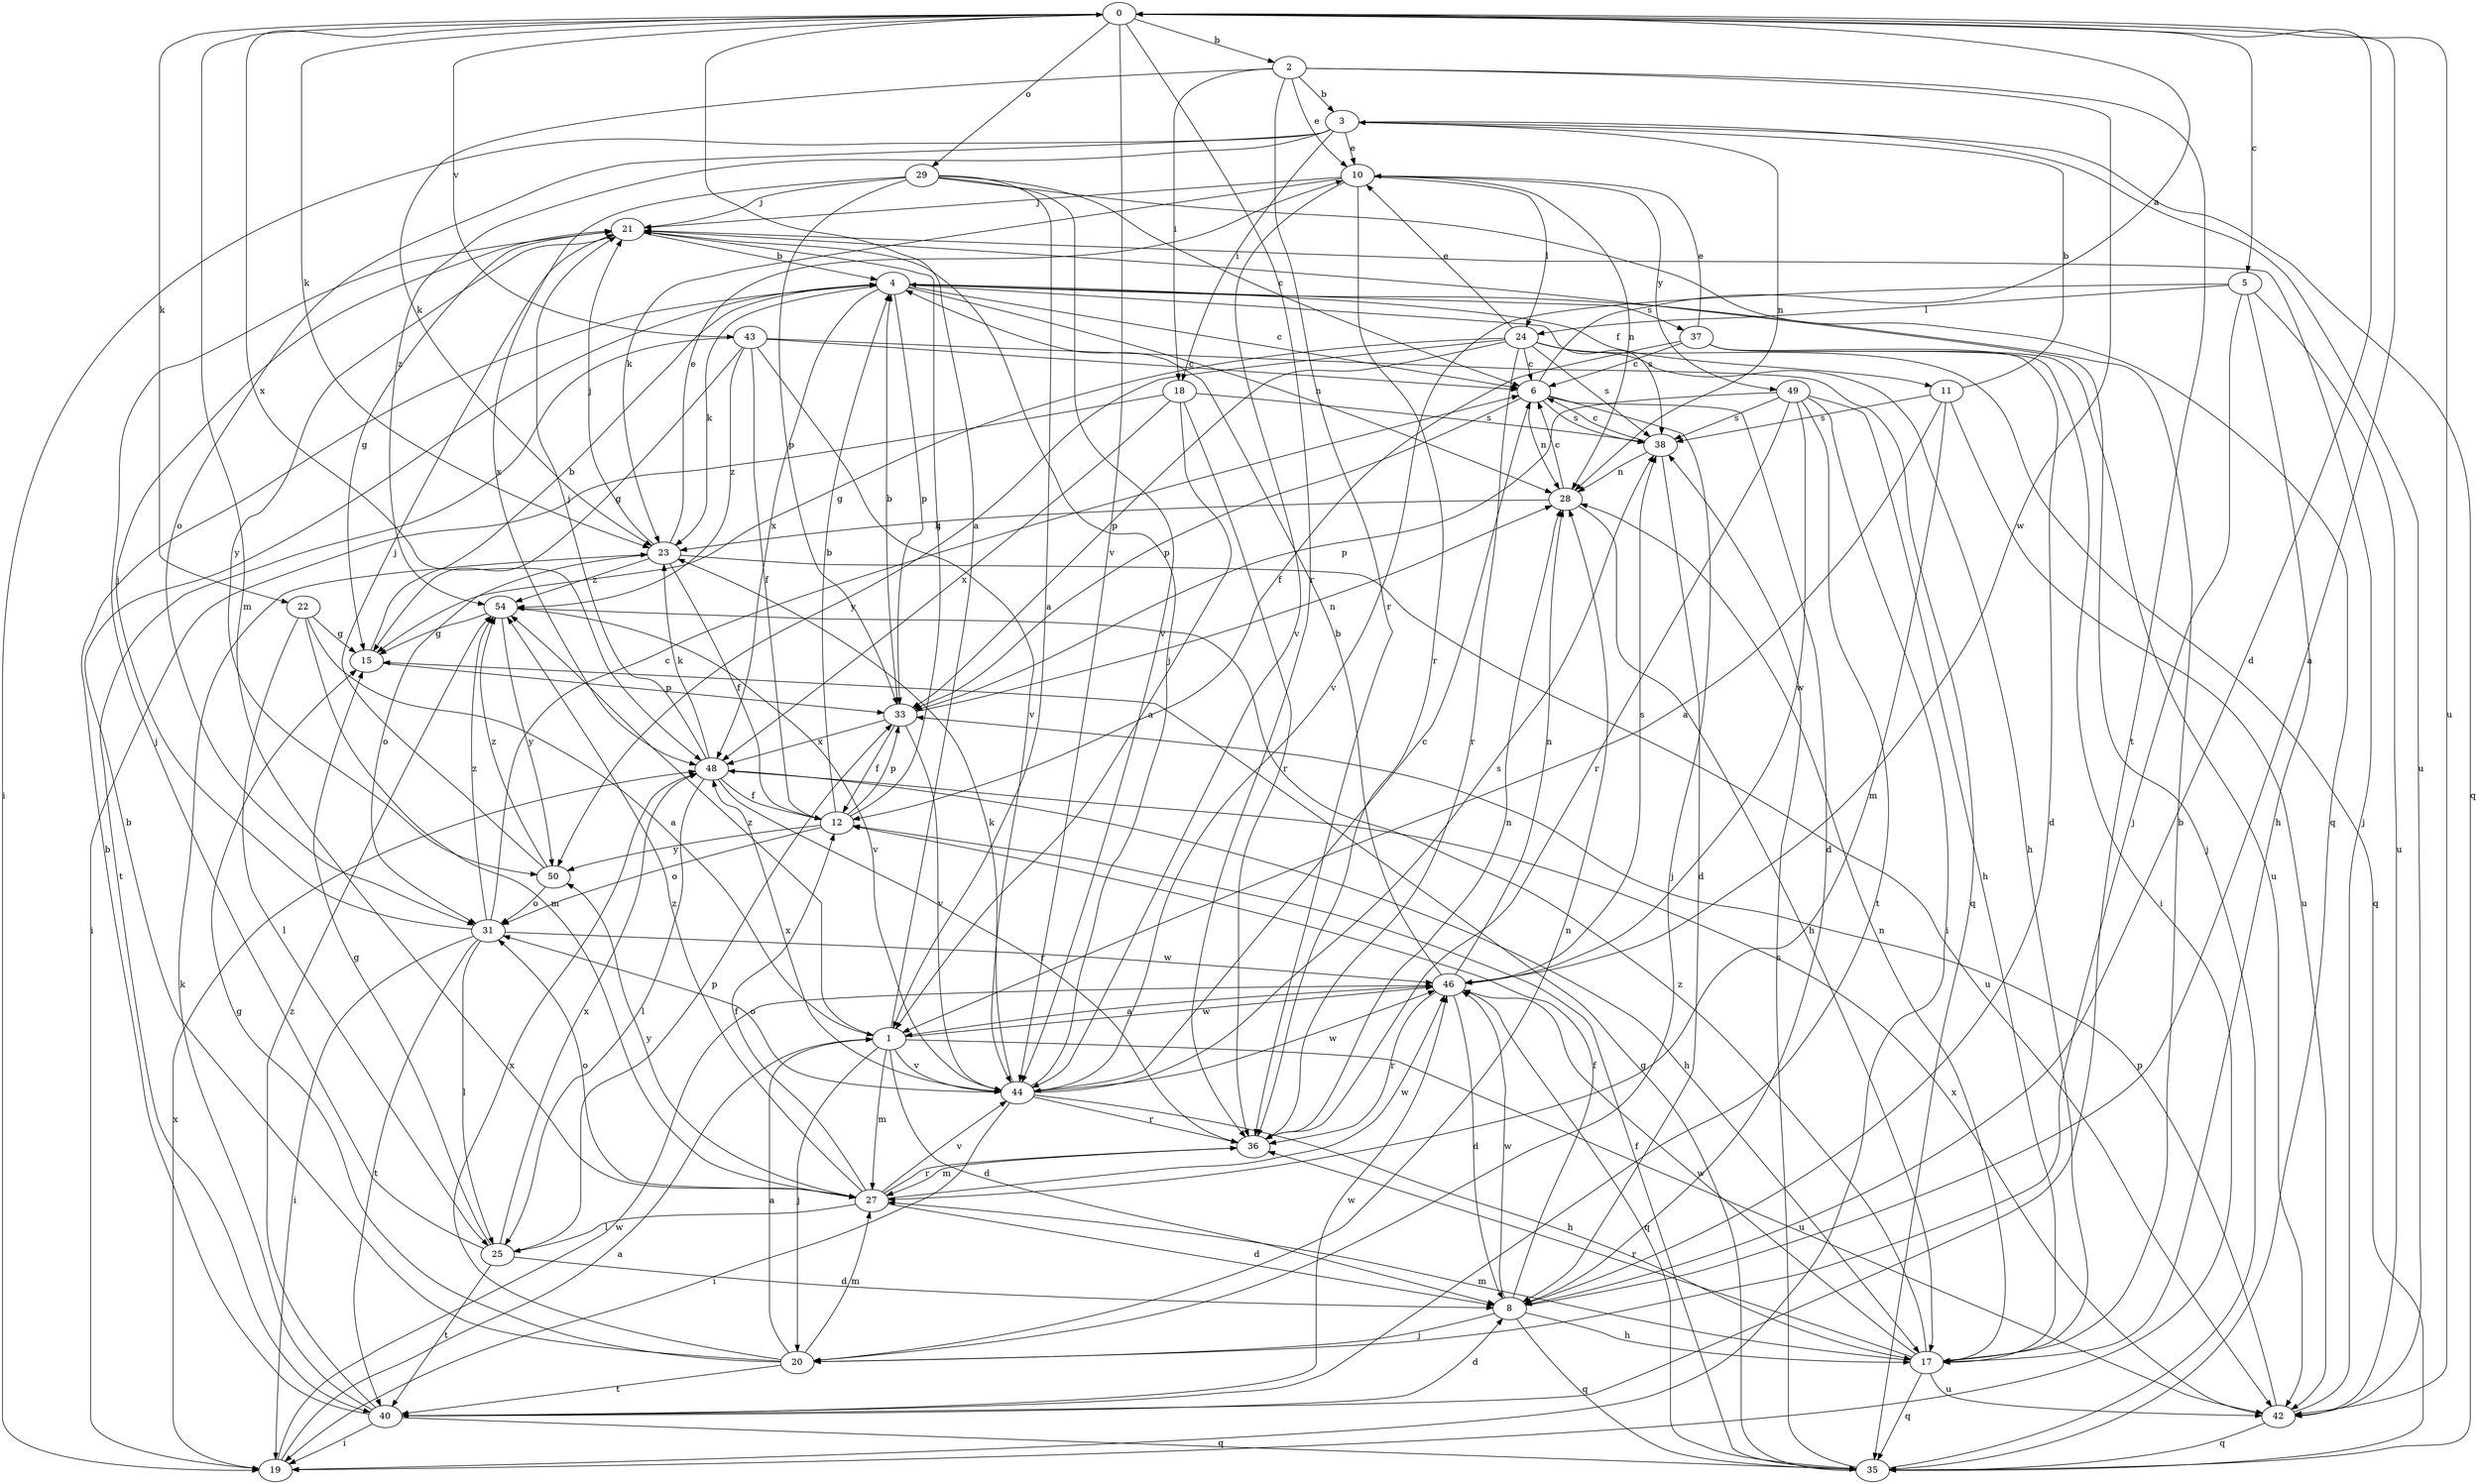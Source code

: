 strict digraph  {
0;
1;
2;
3;
4;
5;
6;
8;
10;
11;
12;
15;
17;
18;
19;
20;
21;
22;
23;
24;
25;
27;
28;
29;
31;
33;
35;
36;
37;
38;
40;
42;
43;
44;
46;
48;
49;
50;
54;
0 -> 2  [label=b];
0 -> 5  [label=c];
0 -> 8  [label=d];
0 -> 22  [label=k];
0 -> 23  [label=k];
0 -> 27  [label=m];
0 -> 29  [label=o];
0 -> 36  [label=r];
0 -> 42  [label=u];
0 -> 43  [label=v];
0 -> 44  [label=v];
0 -> 48  [label=x];
1 -> 0  [label=a];
1 -> 8  [label=d];
1 -> 20  [label=j];
1 -> 27  [label=m];
1 -> 42  [label=u];
1 -> 44  [label=v];
1 -> 46  [label=w];
1 -> 54  [label=z];
2 -> 3  [label=b];
2 -> 10  [label=e];
2 -> 18  [label=i];
2 -> 23  [label=k];
2 -> 36  [label=r];
2 -> 40  [label=t];
2 -> 46  [label=w];
3 -> 10  [label=e];
3 -> 18  [label=i];
3 -> 19  [label=i];
3 -> 28  [label=n];
3 -> 31  [label=o];
3 -> 35  [label=q];
3 -> 42  [label=u];
3 -> 54  [label=z];
4 -> 6  [label=c];
4 -> 11  [label=f];
4 -> 23  [label=k];
4 -> 28  [label=n];
4 -> 33  [label=p];
4 -> 37  [label=s];
4 -> 38  [label=s];
4 -> 48  [label=x];
5 -> 17  [label=h];
5 -> 20  [label=j];
5 -> 24  [label=l];
5 -> 42  [label=u];
5 -> 44  [label=v];
6 -> 0  [label=a];
6 -> 8  [label=d];
6 -> 20  [label=j];
6 -> 28  [label=n];
6 -> 33  [label=p];
6 -> 38  [label=s];
8 -> 0  [label=a];
8 -> 12  [label=f];
8 -> 17  [label=h];
8 -> 20  [label=j];
8 -> 35  [label=q];
8 -> 46  [label=w];
10 -> 21  [label=j];
10 -> 23  [label=k];
10 -> 24  [label=l];
10 -> 28  [label=n];
10 -> 36  [label=r];
10 -> 44  [label=v];
10 -> 49  [label=y];
11 -> 1  [label=a];
11 -> 3  [label=b];
11 -> 27  [label=m];
11 -> 38  [label=s];
11 -> 42  [label=u];
12 -> 4  [label=b];
12 -> 21  [label=j];
12 -> 31  [label=o];
12 -> 33  [label=p];
12 -> 50  [label=y];
15 -> 4  [label=b];
15 -> 33  [label=p];
17 -> 4  [label=b];
17 -> 27  [label=m];
17 -> 28  [label=n];
17 -> 35  [label=q];
17 -> 36  [label=r];
17 -> 42  [label=u];
17 -> 46  [label=w];
17 -> 54  [label=z];
18 -> 1  [label=a];
18 -> 19  [label=i];
18 -> 36  [label=r];
18 -> 38  [label=s];
18 -> 48  [label=x];
19 -> 1  [label=a];
19 -> 46  [label=w];
19 -> 48  [label=x];
20 -> 1  [label=a];
20 -> 4  [label=b];
20 -> 15  [label=g];
20 -> 27  [label=m];
20 -> 28  [label=n];
20 -> 40  [label=t];
20 -> 48  [label=x];
21 -> 4  [label=b];
21 -> 15  [label=g];
21 -> 50  [label=y];
22 -> 1  [label=a];
22 -> 15  [label=g];
22 -> 25  [label=l];
22 -> 27  [label=m];
23 -> 10  [label=e];
23 -> 12  [label=f];
23 -> 21  [label=j];
23 -> 31  [label=o];
23 -> 42  [label=u];
23 -> 54  [label=z];
24 -> 6  [label=c];
24 -> 10  [label=e];
24 -> 15  [label=g];
24 -> 17  [label=h];
24 -> 33  [label=p];
24 -> 35  [label=q];
24 -> 36  [label=r];
24 -> 38  [label=s];
24 -> 50  [label=y];
25 -> 8  [label=d];
25 -> 15  [label=g];
25 -> 21  [label=j];
25 -> 33  [label=p];
25 -> 40  [label=t];
25 -> 48  [label=x];
27 -> 8  [label=d];
27 -> 12  [label=f];
27 -> 25  [label=l];
27 -> 31  [label=o];
27 -> 36  [label=r];
27 -> 44  [label=v];
27 -> 46  [label=w];
27 -> 50  [label=y];
27 -> 54  [label=z];
28 -> 6  [label=c];
28 -> 17  [label=h];
28 -> 23  [label=k];
29 -> 1  [label=a];
29 -> 6  [label=c];
29 -> 21  [label=j];
29 -> 33  [label=p];
29 -> 35  [label=q];
29 -> 44  [label=v];
29 -> 48  [label=x];
31 -> 6  [label=c];
31 -> 19  [label=i];
31 -> 21  [label=j];
31 -> 25  [label=l];
31 -> 40  [label=t];
31 -> 46  [label=w];
31 -> 54  [label=z];
33 -> 4  [label=b];
33 -> 12  [label=f];
33 -> 28  [label=n];
33 -> 44  [label=v];
33 -> 48  [label=x];
35 -> 12  [label=f];
35 -> 15  [label=g];
35 -> 21  [label=j];
35 -> 38  [label=s];
36 -> 27  [label=m];
36 -> 28  [label=n];
37 -> 6  [label=c];
37 -> 8  [label=d];
37 -> 10  [label=e];
37 -> 12  [label=f];
37 -> 19  [label=i];
37 -> 42  [label=u];
38 -> 6  [label=c];
38 -> 8  [label=d];
38 -> 28  [label=n];
40 -> 4  [label=b];
40 -> 8  [label=d];
40 -> 19  [label=i];
40 -> 23  [label=k];
40 -> 35  [label=q];
40 -> 46  [label=w];
40 -> 54  [label=z];
42 -> 21  [label=j];
42 -> 33  [label=p];
42 -> 35  [label=q];
42 -> 48  [label=x];
43 -> 6  [label=c];
43 -> 12  [label=f];
43 -> 15  [label=g];
43 -> 35  [label=q];
43 -> 40  [label=t];
43 -> 44  [label=v];
43 -> 54  [label=z];
44 -> 6  [label=c];
44 -> 17  [label=h];
44 -> 19  [label=i];
44 -> 21  [label=j];
44 -> 23  [label=k];
44 -> 31  [label=o];
44 -> 36  [label=r];
44 -> 38  [label=s];
44 -> 46  [label=w];
44 -> 48  [label=x];
46 -> 1  [label=a];
46 -> 4  [label=b];
46 -> 8  [label=d];
46 -> 28  [label=n];
46 -> 35  [label=q];
46 -> 36  [label=r];
46 -> 38  [label=s];
48 -> 12  [label=f];
48 -> 17  [label=h];
48 -> 21  [label=j];
48 -> 23  [label=k];
48 -> 25  [label=l];
48 -> 36  [label=r];
49 -> 17  [label=h];
49 -> 19  [label=i];
49 -> 33  [label=p];
49 -> 36  [label=r];
49 -> 38  [label=s];
49 -> 40  [label=t];
49 -> 46  [label=w];
50 -> 21  [label=j];
50 -> 31  [label=o];
50 -> 54  [label=z];
54 -> 15  [label=g];
54 -> 44  [label=v];
54 -> 50  [label=y];
}
